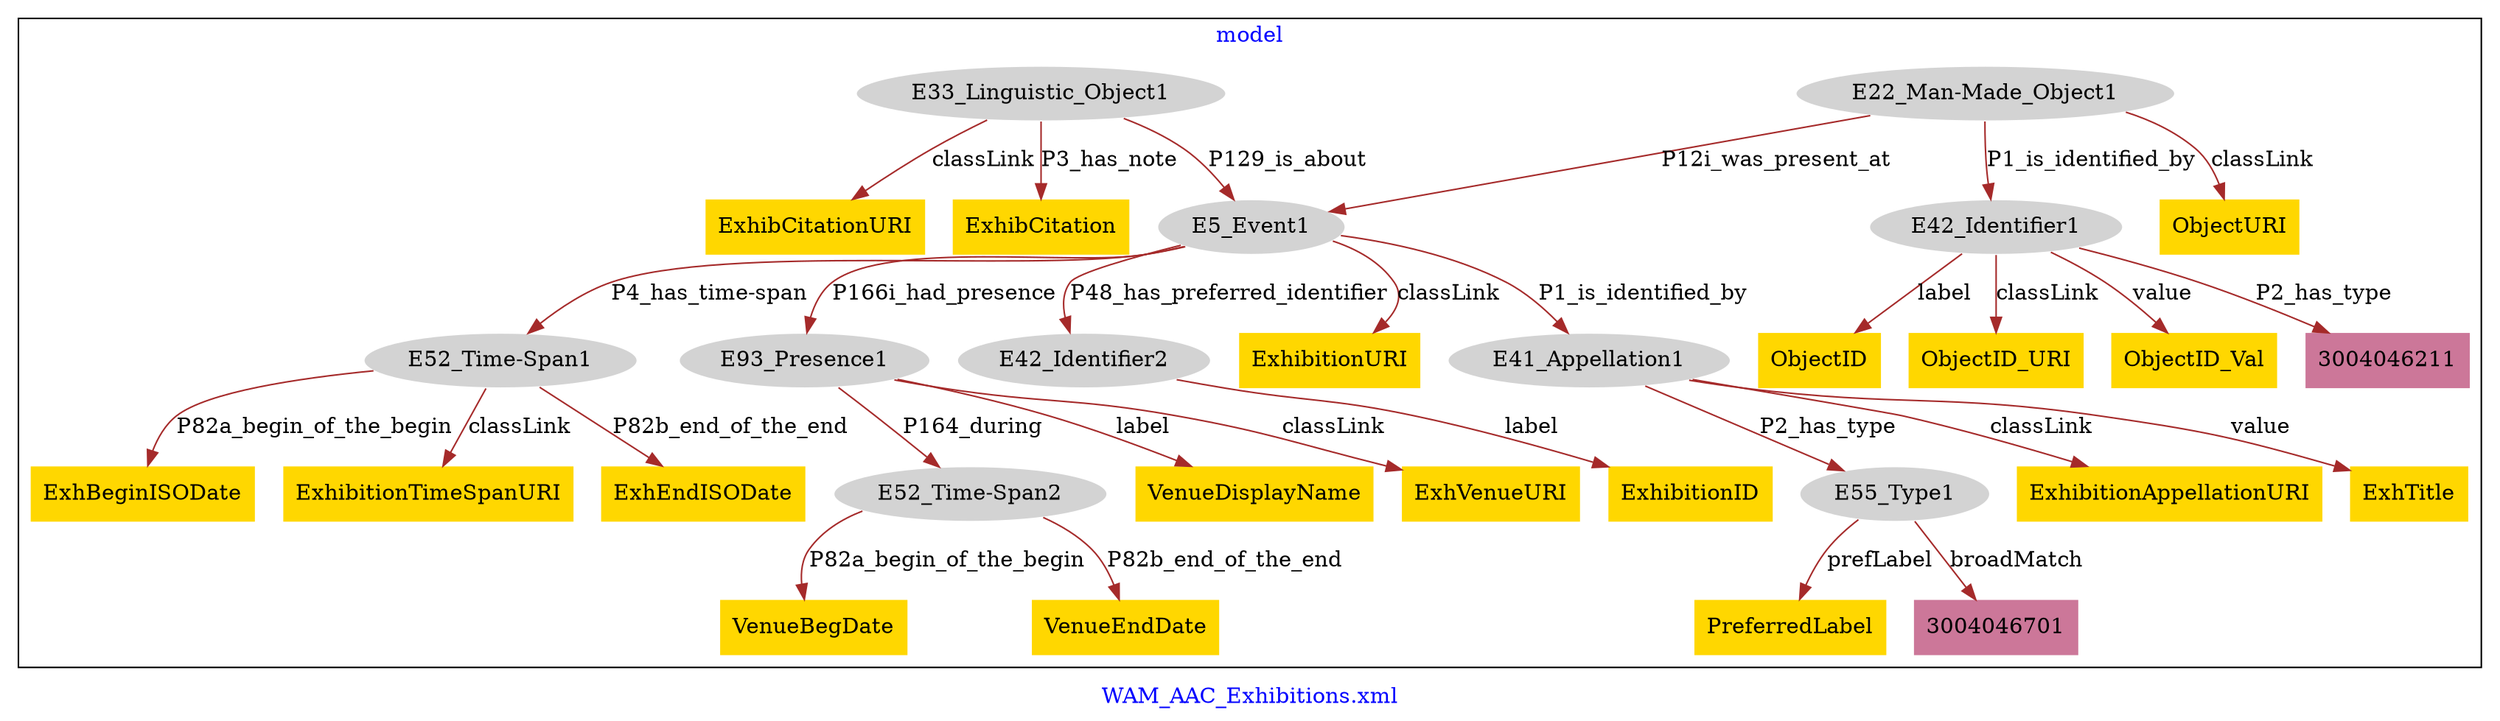 digraph n0 {
fontcolor="blue"
remincross="true"
label="WAM_AAC_Exhibitions.xml"
subgraph cluster {
label="model"
n2[style="filled",color="white",fillcolor="lightgray",label="E22_Man-Made_Object1"];
n3[style="filled",color="white",fillcolor="lightgray",label="E5_Event1"];
n4[style="filled",color="white",fillcolor="lightgray",label="E41_Appellation1"];
n5[style="filled",color="white",fillcolor="lightgray",label="E52_Time-Span1"];
n6[style="filled",color="white",fillcolor="lightgray",label="E93_Presence1"];
n7[style="filled",color="white",fillcolor="lightgray",label="E52_Time-Span2"];
n8[shape="plaintext",style="filled",fillcolor="gold",label="ExhTitle"];
n9[style="filled",color="white",fillcolor="lightgray",label="E42_Identifier1"];
n10[shape="plaintext",style="filled",fillcolor="gold",label="ObjectID"];
n11[style="filled",color="white",fillcolor="lightgray",label="E33_Linguistic_Object1"];
n12[shape="plaintext",style="filled",fillcolor="gold",label="ExhibCitationURI"];
n13[style="filled",color="white",fillcolor="lightgray",label="E55_Type1"];
n14[shape="plaintext",style="filled",fillcolor="gold",label="PreferredLabel"];
n15[shape="plaintext",style="filled",fillcolor="gold",label="ExhibitionAppellationURI"];
n16[shape="plaintext",style="filled",fillcolor="gold",label="ExhBeginISODate"];
n17[shape="plaintext",style="filled",fillcolor="gold",label="VenueBegDate"];
n18[shape="plaintext",style="filled",fillcolor="gold",label="VenueDisplayName"];
n19[shape="plaintext",style="filled",fillcolor="gold",label="VenueEndDate"];
n20[style="filled",color="white",fillcolor="lightgray",label="E42_Identifier2"];
n21[shape="plaintext",style="filled",fillcolor="gold",label="ExhibitionID"];
n22[shape="plaintext",style="filled",fillcolor="gold",label="ExhibitionTimeSpanURI"];
n23[shape="plaintext",style="filled",fillcolor="gold",label="ObjectURI"];
n24[shape="plaintext",style="filled",fillcolor="gold",label="ExhibCitation"];
n25[shape="plaintext",style="filled",fillcolor="gold",label="ExhibitionURI"];
n26[shape="plaintext",style="filled",fillcolor="gold",label="ObjectID_URI"];
n27[shape="plaintext",style="filled",fillcolor="gold",label="ExhEndISODate"];
n28[shape="plaintext",style="filled",fillcolor="gold",label="ObjectID_Val"];
n29[shape="plaintext",style="filled",fillcolor="gold",label="ExhVenueURI"];
n30[shape="plaintext",style="filled",fillcolor="#CC7799",label="3004046211"];
n31[shape="plaintext",style="filled",fillcolor="#CC7799",label="3004046701"];
}
n2 -> n3[color="brown",fontcolor="black",label="P12i_was_present_at"]
n3 -> n4[color="brown",fontcolor="black",label="P1_is_identified_by"]
n3 -> n5[color="brown",fontcolor="black",label="P4_has_time-span"]
n3 -> n6[color="brown",fontcolor="black",label="P166i_had_presence"]
n6 -> n7[color="brown",fontcolor="black",label="P164_during"]
n4 -> n8[color="brown",fontcolor="black",label="value"]
n9 -> n10[color="brown",fontcolor="black",label="label"]
n11 -> n12[color="brown",fontcolor="black",label="classLink"]
n13 -> n14[color="brown",fontcolor="black",label="prefLabel"]
n4 -> n15[color="brown",fontcolor="black",label="classLink"]
n5 -> n16[color="brown",fontcolor="black",label="P82a_begin_of_the_begin"]
n7 -> n17[color="brown",fontcolor="black",label="P82a_begin_of_the_begin"]
n6 -> n18[color="brown",fontcolor="black",label="label"]
n7 -> n19[color="brown",fontcolor="black",label="P82b_end_of_the_end"]
n20 -> n21[color="brown",fontcolor="black",label="label"]
n5 -> n22[color="brown",fontcolor="black",label="classLink"]
n2 -> n23[color="brown",fontcolor="black",label="classLink"]
n11 -> n24[color="brown",fontcolor="black",label="P3_has_note"]
n3 -> n25[color="brown",fontcolor="black",label="classLink"]
n9 -> n26[color="brown",fontcolor="black",label="classLink"]
n5 -> n27[color="brown",fontcolor="black",label="P82b_end_of_the_end"]
n9 -> n28[color="brown",fontcolor="black",label="value"]
n6 -> n29[color="brown",fontcolor="black",label="classLink"]
n2 -> n9[color="brown",fontcolor="black",label="P1_is_identified_by"]
n9 -> n30[color="brown",fontcolor="black",label="P2_has_type"]
n11 -> n3[color="brown",fontcolor="black",label="P129_is_about"]
n3 -> n20[color="brown",fontcolor="black",label="P48_has_preferred_identifier"]
n4 -> n13[color="brown",fontcolor="black",label="P2_has_type"]
n13 -> n31[color="brown",fontcolor="black",label="broadMatch"]
}

